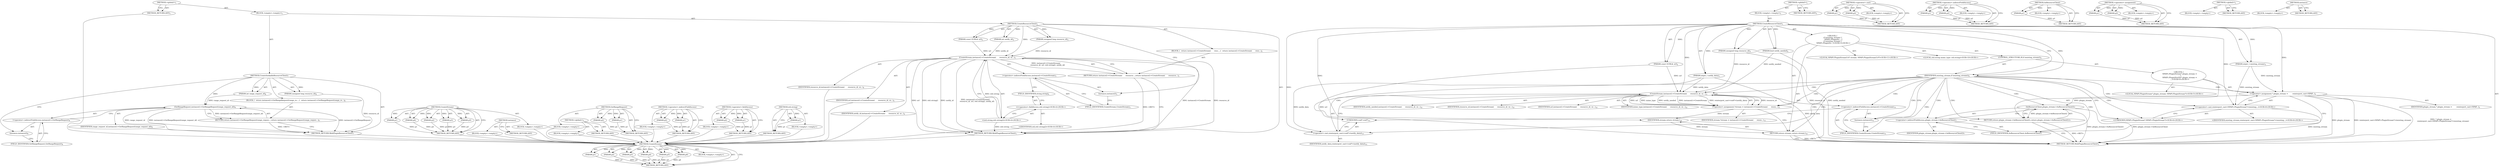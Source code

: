 digraph "&lt;operator&gt;.fieldAccess" {
vulnerable_96 [label=<(METHOD,CreateStream)>];
vulnerable_97 [label=<(PARAM,p1)>];
vulnerable_98 [label=<(PARAM,p2)>];
vulnerable_99 [label=<(PARAM,p3)>];
vulnerable_100 [label=<(PARAM,p4)>];
vulnerable_101 [label=<(PARAM,p5)>];
vulnerable_102 [label=<(PARAM,p6)>];
vulnerable_103 [label=<(BLOCK,&lt;empty&gt;,&lt;empty&gt;)>];
vulnerable_104 [label=<(METHOD_RETURN,ANY)>];
vulnerable_6 [label=<(METHOD,&lt;global&gt;)<SUB>1</SUB>>];
vulnerable_7 [label=<(BLOCK,&lt;empty&gt;,&lt;empty&gt;)<SUB>1</SUB>>];
vulnerable_8 [label=<(METHOD,CreateResourceClient)<SUB>1</SUB>>];
vulnerable_9 [label=<(PARAM,unsigned long resource_id)<SUB>2</SUB>>];
vulnerable_10 [label=<(PARAM,const GURL&amp; url)<SUB>2</SUB>>];
vulnerable_11 [label=<(PARAM,bool notify_needed)<SUB>2</SUB>>];
vulnerable_12 [label=<(PARAM,intptr_t notify_data)<SUB>3</SUB>>];
vulnerable_13 [label=<(PARAM,intptr_t existing_stream)<SUB>3</SUB>>];
vulnerable_14 [label="<(BLOCK,{
  if (existing_stream) {
    NPAPI::PluginStr...,{
  if (existing_stream) {
    NPAPI::PluginStr...)<SUB>3</SUB>>"];
vulnerable_15 [label=<(CONTROL_STRUCTURE,IF,if (existing_stream))<SUB>4</SUB>>];
vulnerable_16 [label=<(IDENTIFIER,existing_stream,if (existing_stream))<SUB>4</SUB>>];
vulnerable_17 [label="<(BLOCK,{
    NPAPI::PluginStream* plugin_stream =
    ...,{
    NPAPI::PluginStream* plugin_stream =
    ...)<SUB>4</SUB>>"];
vulnerable_18 [label="<(LOCAL,NPAPI.PluginStream* plugin_stream: NPAPI.PluginStream*)<SUB>5</SUB>>"];
vulnerable_19 [label=<(&lt;operator&gt;.assignment,* plugin_stream =
        reinterpret_cast&lt;NPAP...)<SUB>5</SUB>>];
vulnerable_20 [label=<(IDENTIFIER,plugin_stream,* plugin_stream =
        reinterpret_cast&lt;NPAP...)<SUB>5</SUB>>];
vulnerable_21 [label="<(&lt;operator&gt;.cast,reinterpret_cast&lt;NPAPI::PluginStream*&gt;(existing...)<SUB>6</SUB>>"];
vulnerable_22 [label="<(UNKNOWN,NPAPI::PluginStream*,NPAPI::PluginStream*)<SUB>6</SUB>>"];
vulnerable_23 [label="<(IDENTIFIER,existing_stream,reinterpret_cast&lt;NPAPI::PluginStream*&gt;(existing...)<SUB>6</SUB>>"];
vulnerable_24 [label=<(RETURN,return plugin_stream-&gt;AsResourceClient();,return plugin_stream-&gt;AsResourceClient();)<SUB>7</SUB>>];
vulnerable_25 [label=<(AsResourceClient,plugin_stream-&gt;AsResourceClient())<SUB>7</SUB>>];
vulnerable_26 [label=<(&lt;operator&gt;.indirectFieldAccess,plugin_stream-&gt;AsResourceClient)<SUB>7</SUB>>];
vulnerable_27 [label=<(IDENTIFIER,plugin_stream,plugin_stream-&gt;AsResourceClient())<SUB>7</SUB>>];
vulnerable_28 [label=<(FIELD_IDENTIFIER,AsResourceClient,AsResourceClient)<SUB>7</SUB>>];
vulnerable_29 [label="<(LOCAL,std.string mime_type: std.string)<SUB>10</SUB>>"];
vulnerable_30 [label="<(LOCAL,NPAPI.PluginStreamUrl* stream: NPAPI.PluginStreamUrl*)<SUB>11</SUB>>"];
vulnerable_31 [label=<(&lt;operator&gt;.assignment,*stream = instance()-&gt;CreateStream(
      resou...)<SUB>11</SUB>>];
vulnerable_32 [label=<(IDENTIFIER,stream,*stream = instance()-&gt;CreateStream(
      resou...)<SUB>11</SUB>>];
vulnerable_33 [label=<(CreateStream,instance()-&gt;CreateStream(
      resource_id, ur...)<SUB>11</SUB>>];
vulnerable_34 [label=<(&lt;operator&gt;.indirectFieldAccess,instance()-&gt;CreateStream)<SUB>11</SUB>>];
vulnerable_35 [label=<(instance,instance())<SUB>11</SUB>>];
vulnerable_36 [label=<(FIELD_IDENTIFIER,CreateStream,CreateStream)<SUB>11</SUB>>];
vulnerable_37 [label=<(IDENTIFIER,resource_id,instance()-&gt;CreateStream(
      resource_id, ur...)<SUB>12</SUB>>];
vulnerable_38 [label=<(IDENTIFIER,url,instance()-&gt;CreateStream(
      resource_id, ur...)<SUB>12</SUB>>];
vulnerable_39 [label=<(IDENTIFIER,mime_type,instance()-&gt;CreateStream(
      resource_id, ur...)<SUB>12</SUB>>];
vulnerable_40 [label=<(IDENTIFIER,notify_needed,instance()-&gt;CreateStream(
      resource_id, ur...)<SUB>12</SUB>>];
vulnerable_41 [label=<(&lt;operator&gt;.cast,reinterpret_cast&lt;void*&gt;(notify_data))<SUB>13</SUB>>];
vulnerable_42 [label=<(UNKNOWN,void*,void*)<SUB>13</SUB>>];
vulnerable_43 [label=<(IDENTIFIER,notify_data,reinterpret_cast&lt;void*&gt;(notify_data))<SUB>13</SUB>>];
vulnerable_44 [label=<(RETURN,return stream;,return stream;)<SUB>14</SUB>>];
vulnerable_45 [label=<(IDENTIFIER,stream,return stream;)<SUB>14</SUB>>];
vulnerable_46 [label=<(METHOD_RETURN,WebPluginResourceClient)<SUB>1</SUB>>];
vulnerable_48 [label=<(METHOD_RETURN,ANY)<SUB>1</SUB>>];
vulnerable_82 [label=<(METHOD,&lt;operator&gt;.cast)>];
vulnerable_83 [label=<(PARAM,p1)>];
vulnerable_84 [label=<(PARAM,p2)>];
vulnerable_85 [label=<(BLOCK,&lt;empty&gt;,&lt;empty&gt;)>];
vulnerable_86 [label=<(METHOD_RETURN,ANY)>];
vulnerable_91 [label=<(METHOD,&lt;operator&gt;.indirectFieldAccess)>];
vulnerable_92 [label=<(PARAM,p1)>];
vulnerable_93 [label=<(PARAM,p2)>];
vulnerable_94 [label=<(BLOCK,&lt;empty&gt;,&lt;empty&gt;)>];
vulnerable_95 [label=<(METHOD_RETURN,ANY)>];
vulnerable_87 [label=<(METHOD,AsResourceClient)>];
vulnerable_88 [label=<(PARAM,p1)>];
vulnerable_89 [label=<(BLOCK,&lt;empty&gt;,&lt;empty&gt;)>];
vulnerable_90 [label=<(METHOD_RETURN,ANY)>];
vulnerable_77 [label=<(METHOD,&lt;operator&gt;.assignment)>];
vulnerable_78 [label=<(PARAM,p1)>];
vulnerable_79 [label=<(PARAM,p2)>];
vulnerable_80 [label=<(BLOCK,&lt;empty&gt;,&lt;empty&gt;)>];
vulnerable_81 [label=<(METHOD_RETURN,ANY)>];
vulnerable_71 [label=<(METHOD,&lt;global&gt;)<SUB>1</SUB>>];
vulnerable_72 [label=<(BLOCK,&lt;empty&gt;,&lt;empty&gt;)>];
vulnerable_73 [label=<(METHOD_RETURN,ANY)>];
vulnerable_105 [label=<(METHOD,instance)>];
vulnerable_106 [label=<(BLOCK,&lt;empty&gt;,&lt;empty&gt;)>];
vulnerable_107 [label=<(METHOD_RETURN,ANY)>];
fixed_76 [label=<(METHOD,std.string)>];
fixed_77 [label=<(PARAM,p1)>];
fixed_78 [label=<(BLOCK,&lt;empty&gt;,&lt;empty&gt;)>];
fixed_79 [label=<(METHOD_RETURN,ANY)>];
fixed_6 [label=<(METHOD,&lt;global&gt;)<SUB>1</SUB>>];
fixed_7 [label=<(BLOCK,&lt;empty&gt;,&lt;empty&gt;)<SUB>1</SUB>>];
fixed_8 [label=<(METHOD,CreateResourceClient)<SUB>1</SUB>>];
fixed_9 [label=<(PARAM,unsigned long resource_id)<SUB>2</SUB>>];
fixed_10 [label=<(PARAM,const GURL&amp; url)<SUB>2</SUB>>];
fixed_11 [label=<(PARAM,int notify_id)<SUB>2</SUB>>];
fixed_12 [label=<(BLOCK,{
  return instance()-&gt;CreateStream(
      reso...,{
  return instance()-&gt;CreateStream(
      reso...)<SUB>2</SUB>>];
fixed_13 [label=<(RETURN,return instance()-&gt;CreateStream(
      resource...,return instance()-&gt;CreateStream(
      resource...)<SUB>3</SUB>>];
fixed_14 [label=<(CreateStream,instance()-&gt;CreateStream(
      resource_id, ur...)<SUB>3</SUB>>];
fixed_15 [label=<(&lt;operator&gt;.indirectFieldAccess,instance()-&gt;CreateStream)<SUB>3</SUB>>];
fixed_16 [label=<(instance,instance())<SUB>3</SUB>>];
fixed_17 [label=<(FIELD_IDENTIFIER,CreateStream,CreateStream)<SUB>3</SUB>>];
fixed_18 [label=<(IDENTIFIER,resource_id,instance()-&gt;CreateStream(
      resource_id, ur...)<SUB>4</SUB>>];
fixed_19 [label=<(IDENTIFIER,url,instance()-&gt;CreateStream(
      resource_id, ur...)<SUB>4</SUB>>];
fixed_20 [label="<(std.string,std::string())<SUB>4</SUB>>"];
fixed_21 [label="<(&lt;operator&gt;.fieldAccess,std::string)<SUB>4</SUB>>"];
fixed_22 [label="<(IDENTIFIER,std,std::string())<SUB>4</SUB>>"];
fixed_23 [label=<(FIELD_IDENTIFIER,string,string)<SUB>4</SUB>>];
fixed_24 [label=<(IDENTIFIER,notify_id,instance()-&gt;CreateStream(
      resource_id, ur...)<SUB>4</SUB>>];
fixed_25 [label=<(METHOD_RETURN,WebPluginResourceClient)<SUB>1</SUB>>];
fixed_27 [label=<(METHOD,CreateSeekableResourceClient)<SUB>7</SUB>>];
fixed_28 [label=<(PARAM,unsigned long resource_id)<SUB>8</SUB>>];
fixed_29 [label=<(PARAM,int range_request_id)<SUB>8</SUB>>];
fixed_30 [label=<(BLOCK,{
  return instance()-&gt;GetRangeRequest(range_re...,{
  return instance()-&gt;GetRangeRequest(range_re...)<SUB>8</SUB>>];
fixed_31 [label=<(RETURN,return instance()-&gt;GetRangeRequest(range_reques...,return instance()-&gt;GetRangeRequest(range_reques...)<SUB>9</SUB>>];
fixed_32 [label=<(GetRangeRequest,instance()-&gt;GetRangeRequest(range_request_id))<SUB>9</SUB>>];
fixed_33 [label=<(&lt;operator&gt;.indirectFieldAccess,instance()-&gt;GetRangeRequest)<SUB>9</SUB>>];
fixed_34 [label=<(instance,instance())<SUB>9</SUB>>];
fixed_35 [label=<(FIELD_IDENTIFIER,GetRangeRequest,GetRangeRequest)<SUB>9</SUB>>];
fixed_36 [label=<(IDENTIFIER,range_request_id,instance()-&gt;GetRangeRequest(range_request_id))<SUB>9</SUB>>];
fixed_37 [label=<(METHOD_RETURN,WebPluginResourceClient)<SUB>7</SUB>>];
fixed_39 [label=<(METHOD_RETURN,ANY)<SUB>1</SUB>>];
fixed_60 [label=<(METHOD,CreateStream)>];
fixed_61 [label=<(PARAM,p1)>];
fixed_62 [label=<(PARAM,p2)>];
fixed_63 [label=<(PARAM,p3)>];
fixed_64 [label=<(PARAM,p4)>];
fixed_65 [label=<(PARAM,p5)>];
fixed_66 [label=<(BLOCK,&lt;empty&gt;,&lt;empty&gt;)>];
fixed_67 [label=<(METHOD_RETURN,ANY)>];
fixed_85 [label=<(METHOD,GetRangeRequest)>];
fixed_86 [label=<(PARAM,p1)>];
fixed_87 [label=<(PARAM,p2)>];
fixed_88 [label=<(BLOCK,&lt;empty&gt;,&lt;empty&gt;)>];
fixed_89 [label=<(METHOD_RETURN,ANY)>];
fixed_73 [label=<(METHOD,instance)>];
fixed_74 [label=<(BLOCK,&lt;empty&gt;,&lt;empty&gt;)>];
fixed_75 [label=<(METHOD_RETURN,ANY)>];
fixed_68 [label=<(METHOD,&lt;operator&gt;.indirectFieldAccess)>];
fixed_69 [label=<(PARAM,p1)>];
fixed_70 [label=<(PARAM,p2)>];
fixed_71 [label=<(BLOCK,&lt;empty&gt;,&lt;empty&gt;)>];
fixed_72 [label=<(METHOD_RETURN,ANY)>];
fixed_54 [label=<(METHOD,&lt;global&gt;)<SUB>1</SUB>>];
fixed_55 [label=<(BLOCK,&lt;empty&gt;,&lt;empty&gt;)>];
fixed_56 [label=<(METHOD_RETURN,ANY)>];
fixed_80 [label=<(METHOD,&lt;operator&gt;.fieldAccess)>];
fixed_81 [label=<(PARAM,p1)>];
fixed_82 [label=<(PARAM,p2)>];
fixed_83 [label=<(BLOCK,&lt;empty&gt;,&lt;empty&gt;)>];
fixed_84 [label=<(METHOD_RETURN,ANY)>];
vulnerable_96 -> vulnerable_97  [key=0, label="AST: "];
vulnerable_96 -> vulnerable_97  [key=1, label="DDG: "];
vulnerable_96 -> vulnerable_103  [key=0, label="AST: "];
vulnerable_96 -> vulnerable_98  [key=0, label="AST: "];
vulnerable_96 -> vulnerable_98  [key=1, label="DDG: "];
vulnerable_96 -> vulnerable_104  [key=0, label="AST: "];
vulnerable_96 -> vulnerable_104  [key=1, label="CFG: "];
vulnerable_96 -> vulnerable_99  [key=0, label="AST: "];
vulnerable_96 -> vulnerable_99  [key=1, label="DDG: "];
vulnerable_96 -> vulnerable_100  [key=0, label="AST: "];
vulnerable_96 -> vulnerable_100  [key=1, label="DDG: "];
vulnerable_96 -> vulnerable_101  [key=0, label="AST: "];
vulnerable_96 -> vulnerable_101  [key=1, label="DDG: "];
vulnerable_96 -> vulnerable_102  [key=0, label="AST: "];
vulnerable_96 -> vulnerable_102  [key=1, label="DDG: "];
vulnerable_97 -> vulnerable_104  [key=0, label="DDG: p1"];
vulnerable_98 -> vulnerable_104  [key=0, label="DDG: p2"];
vulnerable_99 -> vulnerable_104  [key=0, label="DDG: p3"];
vulnerable_100 -> vulnerable_104  [key=0, label="DDG: p4"];
vulnerable_101 -> vulnerable_104  [key=0, label="DDG: p5"];
vulnerable_102 -> vulnerable_104  [key=0, label="DDG: p6"];
vulnerable_6 -> vulnerable_7  [key=0, label="AST: "];
vulnerable_6 -> vulnerable_48  [key=0, label="AST: "];
vulnerable_6 -> vulnerable_48  [key=1, label="CFG: "];
vulnerable_7 -> vulnerable_8  [key=0, label="AST: "];
vulnerable_8 -> vulnerable_9  [key=0, label="AST: "];
vulnerable_8 -> vulnerable_9  [key=1, label="DDG: "];
vulnerable_8 -> vulnerable_10  [key=0, label="AST: "];
vulnerable_8 -> vulnerable_10  [key=1, label="DDG: "];
vulnerable_8 -> vulnerable_11  [key=0, label="AST: "];
vulnerable_8 -> vulnerable_11  [key=1, label="DDG: "];
vulnerable_8 -> vulnerable_12  [key=0, label="AST: "];
vulnerable_8 -> vulnerable_12  [key=1, label="DDG: "];
vulnerable_8 -> vulnerable_13  [key=0, label="AST: "];
vulnerable_8 -> vulnerable_13  [key=1, label="DDG: "];
vulnerable_8 -> vulnerable_14  [key=0, label="AST: "];
vulnerable_8 -> vulnerable_46  [key=0, label="AST: "];
vulnerable_8 -> vulnerable_16  [key=0, label="CFG: "];
vulnerable_8 -> vulnerable_16  [key=1, label="DDG: "];
vulnerable_8 -> vulnerable_45  [key=0, label="DDG: "];
vulnerable_8 -> vulnerable_19  [key=0, label="DDG: "];
vulnerable_8 -> vulnerable_33  [key=0, label="DDG: "];
vulnerable_8 -> vulnerable_41  [key=0, label="DDG: "];
vulnerable_8 -> vulnerable_21  [key=0, label="DDG: "];
vulnerable_9 -> vulnerable_46  [key=0, label="DDG: resource_id"];
vulnerable_9 -> vulnerable_33  [key=0, label="DDG: resource_id"];
vulnerable_10 -> vulnerable_46  [key=0, label="DDG: url"];
vulnerable_10 -> vulnerable_33  [key=0, label="DDG: url"];
vulnerable_11 -> vulnerable_46  [key=0, label="DDG: notify_needed"];
vulnerable_11 -> vulnerable_33  [key=0, label="DDG: notify_needed"];
vulnerable_12 -> vulnerable_46  [key=0, label="DDG: notify_data"];
vulnerable_12 -> vulnerable_33  [key=0, label="DDG: notify_data"];
vulnerable_12 -> vulnerable_41  [key=0, label="DDG: notify_data"];
vulnerable_13 -> vulnerable_19  [key=0, label="DDG: existing_stream"];
vulnerable_13 -> vulnerable_21  [key=0, label="DDG: existing_stream"];
vulnerable_14 -> vulnerable_15  [key=0, label="AST: "];
vulnerable_14 -> vulnerable_29  [key=0, label="AST: "];
vulnerable_14 -> vulnerable_30  [key=0, label="AST: "];
vulnerable_14 -> vulnerable_31  [key=0, label="AST: "];
vulnerable_14 -> vulnerable_44  [key=0, label="AST: "];
vulnerable_15 -> vulnerable_16  [key=0, label="AST: "];
vulnerable_15 -> vulnerable_17  [key=0, label="AST: "];
vulnerable_16 -> vulnerable_22  [key=0, label="CFG: "];
vulnerable_16 -> vulnerable_22  [key=1, label="CDG: "];
vulnerable_16 -> vulnerable_35  [key=0, label="CFG: "];
vulnerable_16 -> vulnerable_35  [key=1, label="CDG: "];
vulnerable_16 -> vulnerable_24  [key=0, label="CDG: "];
vulnerable_16 -> vulnerable_34  [key=0, label="CDG: "];
vulnerable_16 -> vulnerable_21  [key=0, label="CDG: "];
vulnerable_16 -> vulnerable_33  [key=0, label="CDG: "];
vulnerable_16 -> vulnerable_26  [key=0, label="CDG: "];
vulnerable_16 -> vulnerable_42  [key=0, label="CDG: "];
vulnerable_16 -> vulnerable_19  [key=0, label="CDG: "];
vulnerable_16 -> vulnerable_28  [key=0, label="CDG: "];
vulnerable_16 -> vulnerable_36  [key=0, label="CDG: "];
vulnerable_16 -> vulnerable_25  [key=0, label="CDG: "];
vulnerable_16 -> vulnerable_41  [key=0, label="CDG: "];
vulnerable_16 -> vulnerable_44  [key=0, label="CDG: "];
vulnerable_16 -> vulnerable_31  [key=0, label="CDG: "];
vulnerable_17 -> vulnerable_18  [key=0, label="AST: "];
vulnerable_17 -> vulnerable_19  [key=0, label="AST: "];
vulnerable_17 -> vulnerable_24  [key=0, label="AST: "];
vulnerable_19 -> vulnerable_20  [key=0, label="AST: "];
vulnerable_19 -> vulnerable_21  [key=0, label="AST: "];
vulnerable_19 -> vulnerable_28  [key=0, label="CFG: "];
vulnerable_19 -> vulnerable_46  [key=0, label="DDG: plugin_stream"];
vulnerable_19 -> vulnerable_46  [key=1, label="DDG: reinterpret_cast&lt;NPAPI::PluginStream*&gt;(existing_stream)"];
vulnerable_19 -> vulnerable_46  [key=2, label="DDG: * plugin_stream =
        reinterpret_cast&lt;NPAPI::PluginStream*&gt;(existing_stream)"];
vulnerable_19 -> vulnerable_25  [key=0, label="DDG: plugin_stream"];
vulnerable_21 -> vulnerable_22  [key=0, label="AST: "];
vulnerable_21 -> vulnerable_23  [key=0, label="AST: "];
vulnerable_21 -> vulnerable_19  [key=0, label="CFG: "];
vulnerable_21 -> vulnerable_46  [key=0, label="DDG: existing_stream"];
vulnerable_22 -> vulnerable_21  [key=0, label="CFG: "];
vulnerable_24 -> vulnerable_25  [key=0, label="AST: "];
vulnerable_24 -> vulnerable_46  [key=0, label="CFG: "];
vulnerable_24 -> vulnerable_46  [key=1, label="DDG: &lt;RET&gt;"];
vulnerable_25 -> vulnerable_26  [key=0, label="AST: "];
vulnerable_25 -> vulnerable_24  [key=0, label="CFG: "];
vulnerable_25 -> vulnerable_24  [key=1, label="DDG: plugin_stream-&gt;AsResourceClient()"];
vulnerable_25 -> vulnerable_46  [key=0, label="DDG: plugin_stream-&gt;AsResourceClient"];
vulnerable_25 -> vulnerable_46  [key=1, label="DDG: plugin_stream-&gt;AsResourceClient()"];
vulnerable_26 -> vulnerable_27  [key=0, label="AST: "];
vulnerable_26 -> vulnerable_28  [key=0, label="AST: "];
vulnerable_26 -> vulnerable_25  [key=0, label="CFG: "];
vulnerable_28 -> vulnerable_26  [key=0, label="CFG: "];
vulnerable_31 -> vulnerable_32  [key=0, label="AST: "];
vulnerable_31 -> vulnerable_33  [key=0, label="AST: "];
vulnerable_31 -> vulnerable_44  [key=0, label="CFG: "];
vulnerable_31 -> vulnerable_45  [key=0, label="DDG: stream"];
vulnerable_33 -> vulnerable_34  [key=0, label="AST: "];
vulnerable_33 -> vulnerable_37  [key=0, label="AST: "];
vulnerable_33 -> vulnerable_38  [key=0, label="AST: "];
vulnerable_33 -> vulnerable_39  [key=0, label="AST: "];
vulnerable_33 -> vulnerable_40  [key=0, label="AST: "];
vulnerable_33 -> vulnerable_41  [key=0, label="AST: "];
vulnerable_33 -> vulnerable_31  [key=0, label="CFG: "];
vulnerable_33 -> vulnerable_31  [key=1, label="DDG: resource_id"];
vulnerable_33 -> vulnerable_31  [key=2, label="DDG: url"];
vulnerable_33 -> vulnerable_31  [key=3, label="DDG: mime_type"];
vulnerable_33 -> vulnerable_31  [key=4, label="DDG: notify_needed"];
vulnerable_33 -> vulnerable_31  [key=5, label="DDG: instance()-&gt;CreateStream"];
vulnerable_33 -> vulnerable_31  [key=6, label="DDG: reinterpret_cast&lt;void*&gt;(notify_data)"];
vulnerable_34 -> vulnerable_35  [key=0, label="AST: "];
vulnerable_34 -> vulnerable_36  [key=0, label="AST: "];
vulnerable_34 -> vulnerable_42  [key=0, label="CFG: "];
vulnerable_35 -> vulnerable_36  [key=0, label="CFG: "];
vulnerable_36 -> vulnerable_34  [key=0, label="CFG: "];
vulnerable_41 -> vulnerable_42  [key=0, label="AST: "];
vulnerable_41 -> vulnerable_43  [key=0, label="AST: "];
vulnerable_41 -> vulnerable_33  [key=0, label="CFG: "];
vulnerable_42 -> vulnerable_41  [key=0, label="CFG: "];
vulnerable_44 -> vulnerable_45  [key=0, label="AST: "];
vulnerable_44 -> vulnerable_46  [key=0, label="CFG: "];
vulnerable_44 -> vulnerable_46  [key=1, label="DDG: &lt;RET&gt;"];
vulnerable_45 -> vulnerable_44  [key=0, label="DDG: stream"];
vulnerable_82 -> vulnerable_83  [key=0, label="AST: "];
vulnerable_82 -> vulnerable_83  [key=1, label="DDG: "];
vulnerable_82 -> vulnerable_85  [key=0, label="AST: "];
vulnerable_82 -> vulnerable_84  [key=0, label="AST: "];
vulnerable_82 -> vulnerable_84  [key=1, label="DDG: "];
vulnerable_82 -> vulnerable_86  [key=0, label="AST: "];
vulnerable_82 -> vulnerable_86  [key=1, label="CFG: "];
vulnerable_83 -> vulnerable_86  [key=0, label="DDG: p1"];
vulnerable_84 -> vulnerable_86  [key=0, label="DDG: p2"];
vulnerable_91 -> vulnerable_92  [key=0, label="AST: "];
vulnerable_91 -> vulnerable_92  [key=1, label="DDG: "];
vulnerable_91 -> vulnerable_94  [key=0, label="AST: "];
vulnerable_91 -> vulnerable_93  [key=0, label="AST: "];
vulnerable_91 -> vulnerable_93  [key=1, label="DDG: "];
vulnerable_91 -> vulnerable_95  [key=0, label="AST: "];
vulnerable_91 -> vulnerable_95  [key=1, label="CFG: "];
vulnerable_92 -> vulnerable_95  [key=0, label="DDG: p1"];
vulnerable_93 -> vulnerable_95  [key=0, label="DDG: p2"];
vulnerable_87 -> vulnerable_88  [key=0, label="AST: "];
vulnerable_87 -> vulnerable_88  [key=1, label="DDG: "];
vulnerable_87 -> vulnerable_89  [key=0, label="AST: "];
vulnerable_87 -> vulnerable_90  [key=0, label="AST: "];
vulnerable_87 -> vulnerable_90  [key=1, label="CFG: "];
vulnerable_88 -> vulnerable_90  [key=0, label="DDG: p1"];
vulnerable_77 -> vulnerable_78  [key=0, label="AST: "];
vulnerable_77 -> vulnerable_78  [key=1, label="DDG: "];
vulnerable_77 -> vulnerable_80  [key=0, label="AST: "];
vulnerable_77 -> vulnerable_79  [key=0, label="AST: "];
vulnerable_77 -> vulnerable_79  [key=1, label="DDG: "];
vulnerable_77 -> vulnerable_81  [key=0, label="AST: "];
vulnerable_77 -> vulnerable_81  [key=1, label="CFG: "];
vulnerable_78 -> vulnerable_81  [key=0, label="DDG: p1"];
vulnerable_79 -> vulnerable_81  [key=0, label="DDG: p2"];
vulnerable_71 -> vulnerable_72  [key=0, label="AST: "];
vulnerable_71 -> vulnerable_73  [key=0, label="AST: "];
vulnerable_71 -> vulnerable_73  [key=1, label="CFG: "];
vulnerable_105 -> vulnerable_106  [key=0, label="AST: "];
vulnerable_105 -> vulnerable_107  [key=0, label="AST: "];
vulnerable_105 -> vulnerable_107  [key=1, label="CFG: "];
fixed_76 -> fixed_77  [key=0, label="AST: "];
fixed_76 -> fixed_77  [key=1, label="DDG: "];
fixed_76 -> fixed_78  [key=0, label="AST: "];
fixed_76 -> fixed_79  [key=0, label="AST: "];
fixed_76 -> fixed_79  [key=1, label="CFG: "];
fixed_77 -> fixed_79  [key=0, label="DDG: p1"];
fixed_78 -> vulnerable_96  [key=0];
fixed_79 -> vulnerable_96  [key=0];
fixed_6 -> fixed_7  [key=0, label="AST: "];
fixed_6 -> fixed_39  [key=0, label="AST: "];
fixed_6 -> fixed_39  [key=1, label="CFG: "];
fixed_7 -> fixed_8  [key=0, label="AST: "];
fixed_7 -> fixed_27  [key=0, label="AST: "];
fixed_8 -> fixed_9  [key=0, label="AST: "];
fixed_8 -> fixed_9  [key=1, label="DDG: "];
fixed_8 -> fixed_10  [key=0, label="AST: "];
fixed_8 -> fixed_10  [key=1, label="DDG: "];
fixed_8 -> fixed_11  [key=0, label="AST: "];
fixed_8 -> fixed_11  [key=1, label="DDG: "];
fixed_8 -> fixed_12  [key=0, label="AST: "];
fixed_8 -> fixed_25  [key=0, label="AST: "];
fixed_8 -> fixed_16  [key=0, label="CFG: "];
fixed_8 -> fixed_14  [key=0, label="DDG: "];
fixed_9 -> fixed_14  [key=0, label="DDG: resource_id"];
fixed_10 -> fixed_14  [key=0, label="DDG: url"];
fixed_11 -> fixed_14  [key=0, label="DDG: notify_id"];
fixed_12 -> fixed_13  [key=0, label="AST: "];
fixed_13 -> fixed_14  [key=0, label="AST: "];
fixed_13 -> fixed_25  [key=0, label="CFG: "];
fixed_13 -> fixed_25  [key=1, label="DDG: &lt;RET&gt;"];
fixed_14 -> fixed_15  [key=0, label="AST: "];
fixed_14 -> fixed_18  [key=0, label="AST: "];
fixed_14 -> fixed_19  [key=0, label="AST: "];
fixed_14 -> fixed_20  [key=0, label="AST: "];
fixed_14 -> fixed_24  [key=0, label="AST: "];
fixed_14 -> fixed_13  [key=0, label="CFG: "];
fixed_14 -> fixed_13  [key=1, label="DDG: instance()-&gt;CreateStream(
      resource_id, url, std::string(), notify_id)"];
fixed_14 -> fixed_25  [key=0, label="DDG: instance()-&gt;CreateStream"];
fixed_14 -> fixed_25  [key=1, label="DDG: resource_id"];
fixed_14 -> fixed_25  [key=2, label="DDG: url"];
fixed_14 -> fixed_25  [key=3, label="DDG: std::string()"];
fixed_14 -> fixed_25  [key=4, label="DDG: notify_id"];
fixed_14 -> fixed_25  [key=5, label="DDG: instance()-&gt;CreateStream(
      resource_id, url, std::string(), notify_id)"];
fixed_15 -> fixed_16  [key=0, label="AST: "];
fixed_15 -> fixed_17  [key=0, label="AST: "];
fixed_15 -> fixed_23  [key=0, label="CFG: "];
fixed_16 -> fixed_17  [key=0, label="CFG: "];
fixed_17 -> fixed_15  [key=0, label="CFG: "];
fixed_18 -> vulnerable_96  [key=0];
fixed_19 -> vulnerable_96  [key=0];
fixed_20 -> fixed_21  [key=0, label="AST: "];
fixed_20 -> fixed_14  [key=0, label="CFG: "];
fixed_20 -> fixed_14  [key=1, label="DDG: std::string"];
fixed_20 -> fixed_25  [key=0, label="DDG: std::string"];
fixed_21 -> fixed_22  [key=0, label="AST: "];
fixed_21 -> fixed_23  [key=0, label="AST: "];
fixed_21 -> fixed_20  [key=0, label="CFG: "];
fixed_22 -> vulnerable_96  [key=0];
fixed_23 -> fixed_21  [key=0, label="CFG: "];
fixed_24 -> vulnerable_96  [key=0];
fixed_25 -> vulnerable_96  [key=0];
fixed_27 -> fixed_28  [key=0, label="AST: "];
fixed_27 -> fixed_28  [key=1, label="DDG: "];
fixed_27 -> fixed_29  [key=0, label="AST: "];
fixed_27 -> fixed_29  [key=1, label="DDG: "];
fixed_27 -> fixed_30  [key=0, label="AST: "];
fixed_27 -> fixed_37  [key=0, label="AST: "];
fixed_27 -> fixed_34  [key=0, label="CFG: "];
fixed_27 -> fixed_32  [key=0, label="DDG: "];
fixed_28 -> fixed_37  [key=0, label="DDG: resource_id"];
fixed_29 -> fixed_32  [key=0, label="DDG: range_request_id"];
fixed_30 -> fixed_31  [key=0, label="AST: "];
fixed_31 -> fixed_32  [key=0, label="AST: "];
fixed_31 -> fixed_37  [key=0, label="CFG: "];
fixed_31 -> fixed_37  [key=1, label="DDG: &lt;RET&gt;"];
fixed_32 -> fixed_33  [key=0, label="AST: "];
fixed_32 -> fixed_36  [key=0, label="AST: "];
fixed_32 -> fixed_31  [key=0, label="CFG: "];
fixed_32 -> fixed_31  [key=1, label="DDG: instance()-&gt;GetRangeRequest(range_request_id)"];
fixed_32 -> fixed_37  [key=0, label="DDG: instance()-&gt;GetRangeRequest"];
fixed_32 -> fixed_37  [key=1, label="DDG: range_request_id"];
fixed_32 -> fixed_37  [key=2, label="DDG: instance()-&gt;GetRangeRequest(range_request_id)"];
fixed_33 -> fixed_34  [key=0, label="AST: "];
fixed_33 -> fixed_35  [key=0, label="AST: "];
fixed_33 -> fixed_32  [key=0, label="CFG: "];
fixed_34 -> fixed_35  [key=0, label="CFG: "];
fixed_35 -> fixed_33  [key=0, label="CFG: "];
fixed_36 -> vulnerable_96  [key=0];
fixed_37 -> vulnerable_96  [key=0];
fixed_39 -> vulnerable_96  [key=0];
fixed_60 -> fixed_61  [key=0, label="AST: "];
fixed_60 -> fixed_61  [key=1, label="DDG: "];
fixed_60 -> fixed_66  [key=0, label="AST: "];
fixed_60 -> fixed_62  [key=0, label="AST: "];
fixed_60 -> fixed_62  [key=1, label="DDG: "];
fixed_60 -> fixed_67  [key=0, label="AST: "];
fixed_60 -> fixed_67  [key=1, label="CFG: "];
fixed_60 -> fixed_63  [key=0, label="AST: "];
fixed_60 -> fixed_63  [key=1, label="DDG: "];
fixed_60 -> fixed_64  [key=0, label="AST: "];
fixed_60 -> fixed_64  [key=1, label="DDG: "];
fixed_60 -> fixed_65  [key=0, label="AST: "];
fixed_60 -> fixed_65  [key=1, label="DDG: "];
fixed_61 -> fixed_67  [key=0, label="DDG: p1"];
fixed_62 -> fixed_67  [key=0, label="DDG: p2"];
fixed_63 -> fixed_67  [key=0, label="DDG: p3"];
fixed_64 -> fixed_67  [key=0, label="DDG: p4"];
fixed_65 -> fixed_67  [key=0, label="DDG: p5"];
fixed_66 -> vulnerable_96  [key=0];
fixed_67 -> vulnerable_96  [key=0];
fixed_85 -> fixed_86  [key=0, label="AST: "];
fixed_85 -> fixed_86  [key=1, label="DDG: "];
fixed_85 -> fixed_88  [key=0, label="AST: "];
fixed_85 -> fixed_87  [key=0, label="AST: "];
fixed_85 -> fixed_87  [key=1, label="DDG: "];
fixed_85 -> fixed_89  [key=0, label="AST: "];
fixed_85 -> fixed_89  [key=1, label="CFG: "];
fixed_86 -> fixed_89  [key=0, label="DDG: p1"];
fixed_87 -> fixed_89  [key=0, label="DDG: p2"];
fixed_88 -> vulnerable_96  [key=0];
fixed_89 -> vulnerable_96  [key=0];
fixed_73 -> fixed_74  [key=0, label="AST: "];
fixed_73 -> fixed_75  [key=0, label="AST: "];
fixed_73 -> fixed_75  [key=1, label="CFG: "];
fixed_74 -> vulnerable_96  [key=0];
fixed_75 -> vulnerable_96  [key=0];
fixed_68 -> fixed_69  [key=0, label="AST: "];
fixed_68 -> fixed_69  [key=1, label="DDG: "];
fixed_68 -> fixed_71  [key=0, label="AST: "];
fixed_68 -> fixed_70  [key=0, label="AST: "];
fixed_68 -> fixed_70  [key=1, label="DDG: "];
fixed_68 -> fixed_72  [key=0, label="AST: "];
fixed_68 -> fixed_72  [key=1, label="CFG: "];
fixed_69 -> fixed_72  [key=0, label="DDG: p1"];
fixed_70 -> fixed_72  [key=0, label="DDG: p2"];
fixed_71 -> vulnerable_96  [key=0];
fixed_72 -> vulnerable_96  [key=0];
fixed_54 -> fixed_55  [key=0, label="AST: "];
fixed_54 -> fixed_56  [key=0, label="AST: "];
fixed_54 -> fixed_56  [key=1, label="CFG: "];
fixed_55 -> vulnerable_96  [key=0];
fixed_56 -> vulnerable_96  [key=0];
fixed_80 -> fixed_81  [key=0, label="AST: "];
fixed_80 -> fixed_81  [key=1, label="DDG: "];
fixed_80 -> fixed_83  [key=0, label="AST: "];
fixed_80 -> fixed_82  [key=0, label="AST: "];
fixed_80 -> fixed_82  [key=1, label="DDG: "];
fixed_80 -> fixed_84  [key=0, label="AST: "];
fixed_80 -> fixed_84  [key=1, label="CFG: "];
fixed_81 -> fixed_84  [key=0, label="DDG: p1"];
fixed_82 -> fixed_84  [key=0, label="DDG: p2"];
fixed_83 -> vulnerable_96  [key=0];
fixed_84 -> vulnerable_96  [key=0];
}
